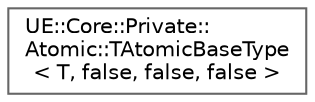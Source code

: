digraph "Graphical Class Hierarchy"
{
 // INTERACTIVE_SVG=YES
 // LATEX_PDF_SIZE
  bgcolor="transparent";
  edge [fontname=Helvetica,fontsize=10,labelfontname=Helvetica,labelfontsize=10];
  node [fontname=Helvetica,fontsize=10,shape=box,height=0.2,width=0.4];
  rankdir="LR";
  Node0 [id="Node000000",label="UE::Core::Private::\lAtomic::TAtomicBaseType\l\< T, false, false, false \>",height=0.2,width=0.4,color="grey40", fillcolor="white", style="filled",URL="$d0/db5/structUE_1_1Core_1_1Private_1_1Atomic_1_1TAtomicBaseType_3_01T_00_01false_00_01false_00_01false_01_4.html",tooltip=" "];
}
